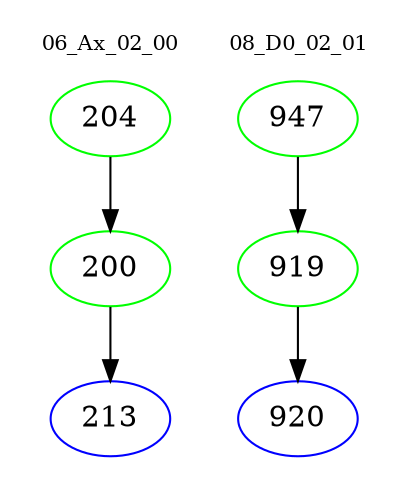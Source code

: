 digraph{
subgraph cluster_0 {
color = white
label = "06_Ax_02_00";
fontsize=10;
T0_204 [label="204", color="green"]
T0_204 -> T0_200 [color="black"]
T0_200 [label="200", color="green"]
T0_200 -> T0_213 [color="black"]
T0_213 [label="213", color="blue"]
}
subgraph cluster_1 {
color = white
label = "08_D0_02_01";
fontsize=10;
T1_947 [label="947", color="green"]
T1_947 -> T1_919 [color="black"]
T1_919 [label="919", color="green"]
T1_919 -> T1_920 [color="black"]
T1_920 [label="920", color="blue"]
}
}
